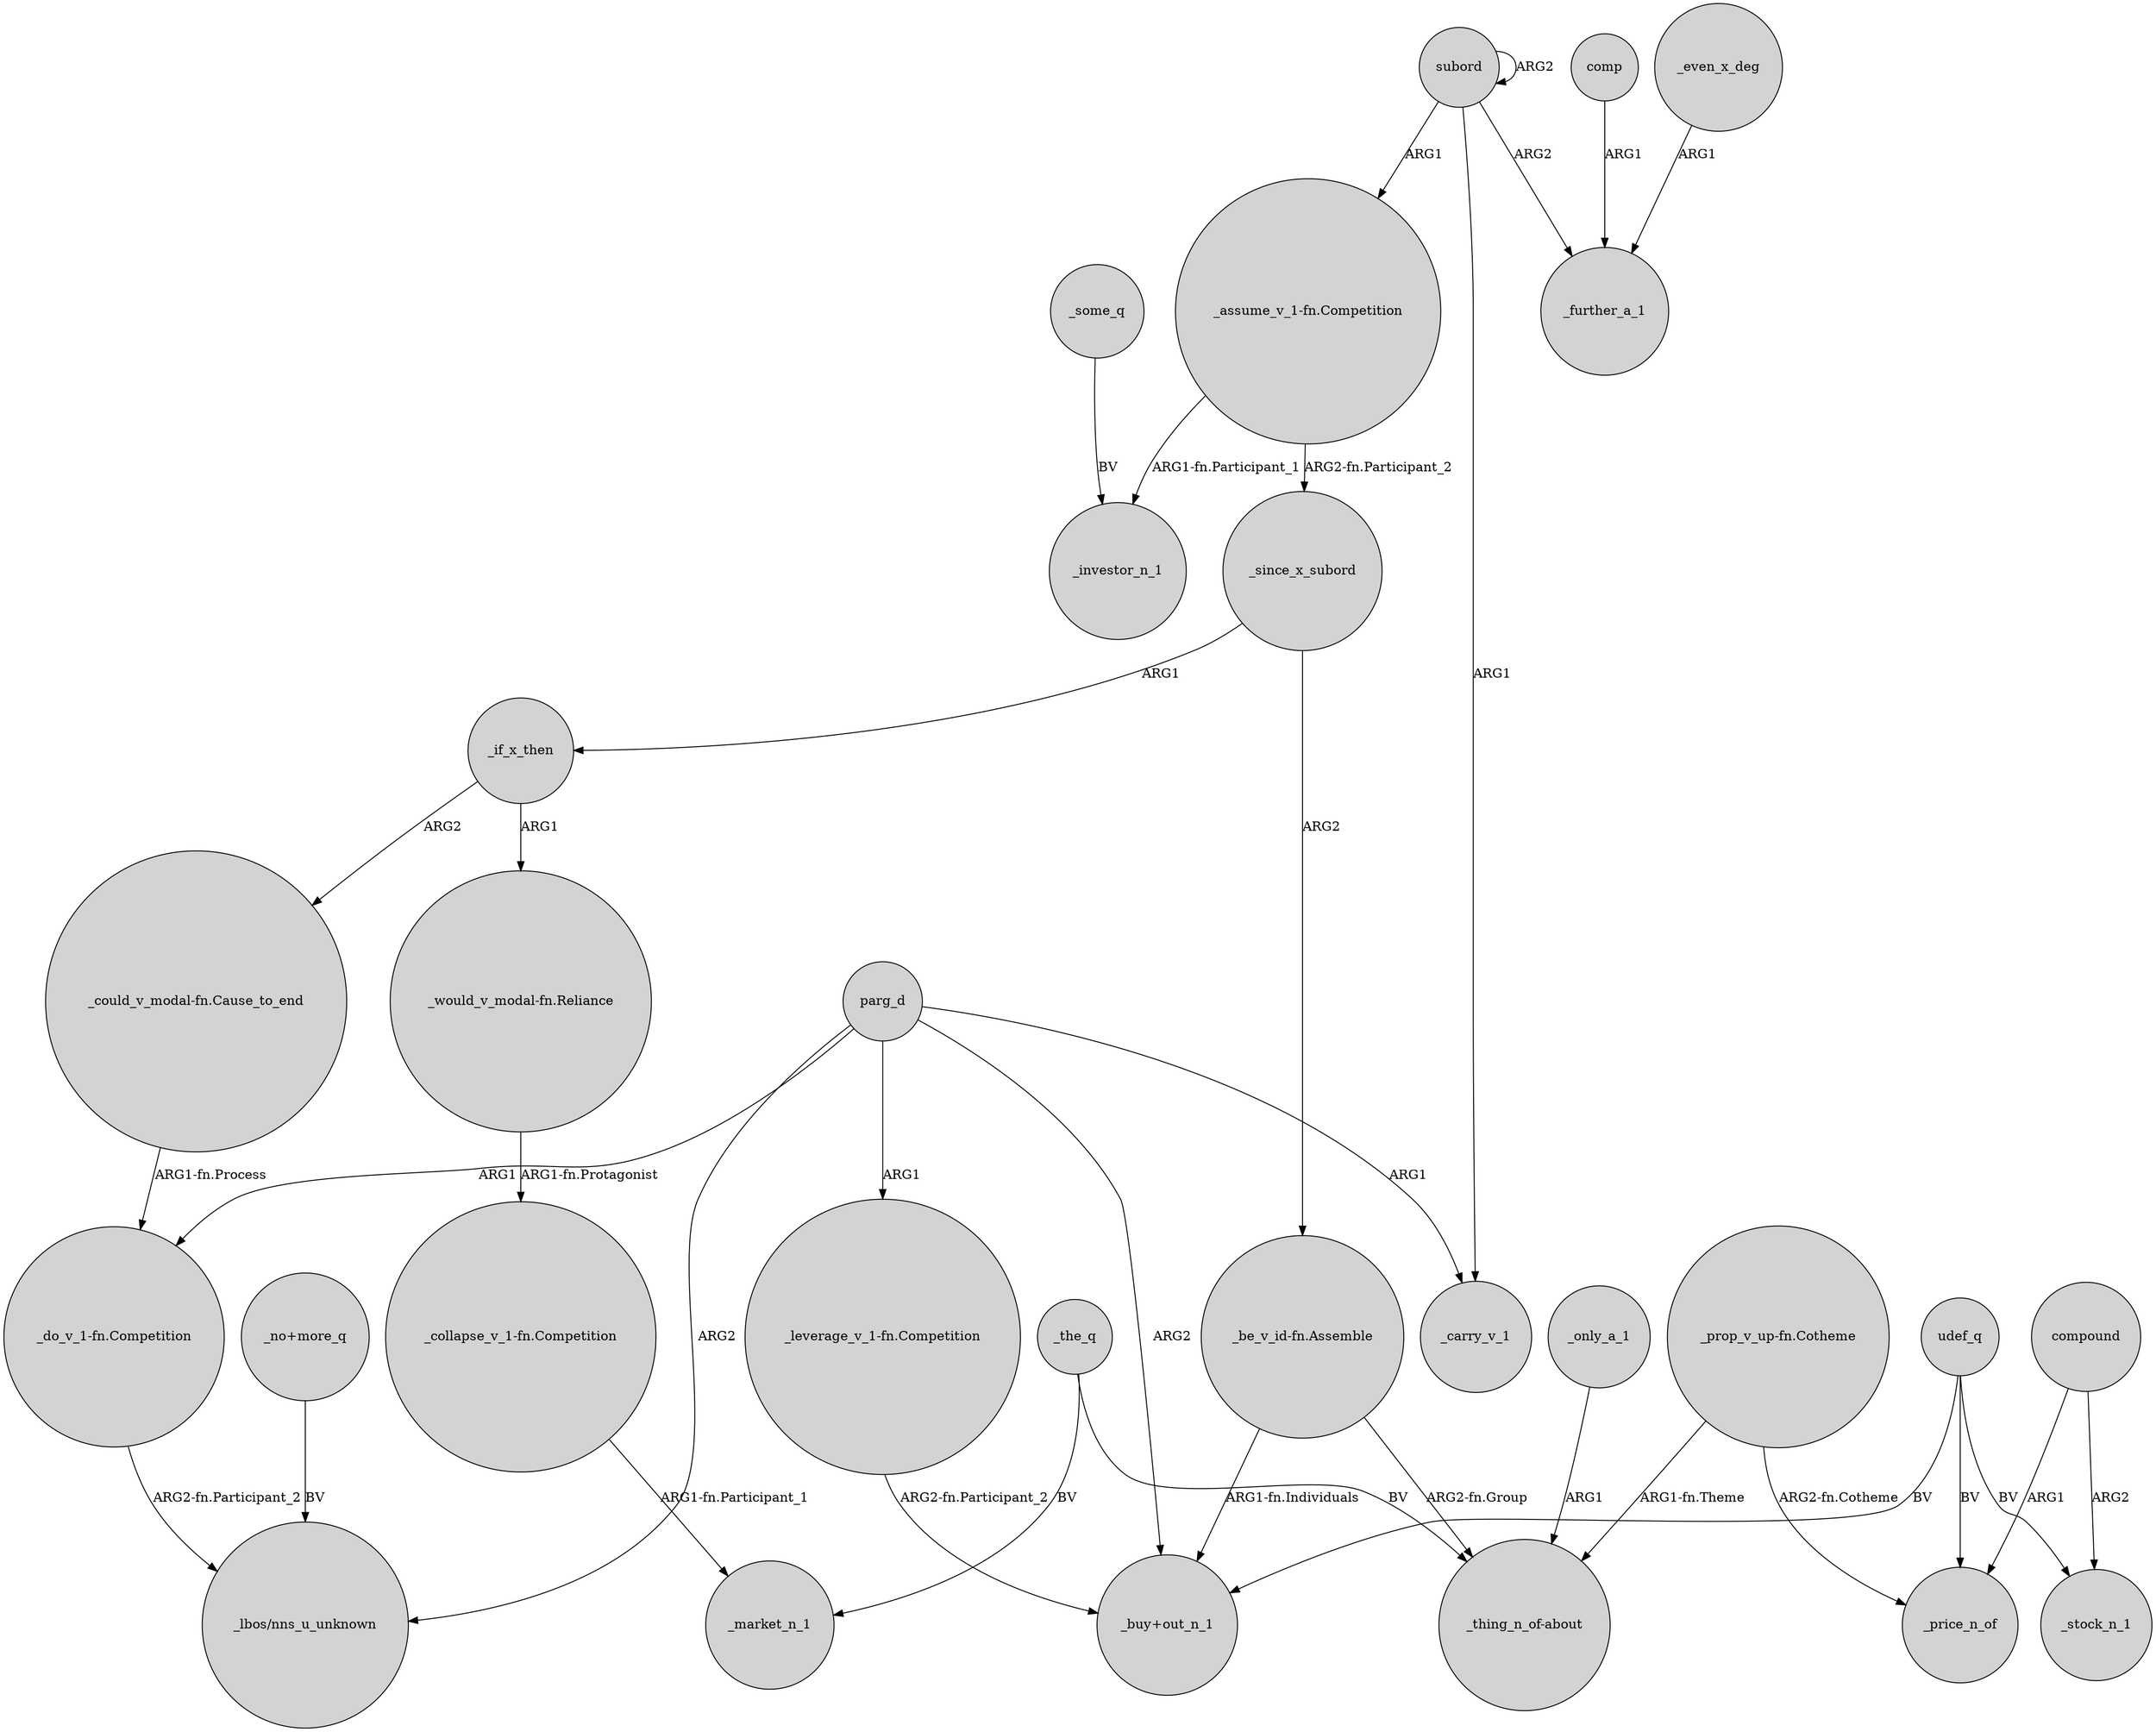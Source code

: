 digraph {
	node [shape=circle style=filled]
	_the_q -> "_thing_n_of-about" [label=BV]
	"_assume_v_1-fn.Competition" -> _since_x_subord [label="ARG2-fn.Participant_2"]
	"_be_v_id-fn.Assemble" -> "_thing_n_of-about" [label="ARG2-fn.Group"]
	"_prop_v_up-fn.Cotheme" -> "_thing_n_of-about" [label="ARG1-fn.Theme"]
	_since_x_subord -> "_be_v_id-fn.Assemble" [label=ARG2]
	subord -> subord [label=ARG2]
	parg_d -> "_lbos/nns_u_unknown" [label=ARG2]
	_if_x_then -> "_could_v_modal-fn.Cause_to_end" [label=ARG2]
	udef_q -> _price_n_of [label=BV]
	_only_a_1 -> "_thing_n_of-about" [label=ARG1]
	_even_x_deg -> _further_a_1 [label=ARG1]
	"_do_v_1-fn.Competition" -> "_lbos/nns_u_unknown" [label="ARG2-fn.Participant_2"]
	parg_d -> "_leverage_v_1-fn.Competition" [label=ARG1]
	subord -> _carry_v_1 [label=ARG1]
	"_assume_v_1-fn.Competition" -> _investor_n_1 [label="ARG1-fn.Participant_1"]
	udef_q -> "_buy+out_n_1" [label=BV]
	parg_d -> "_buy+out_n_1" [label=ARG2]
	"_could_v_modal-fn.Cause_to_end" -> "_do_v_1-fn.Competition" [label="ARG1-fn.Process"]
	_the_q -> _market_n_1 [label=BV]
	subord -> _further_a_1 [label=ARG2]
	udef_q -> _stock_n_1 [label=BV]
	"_be_v_id-fn.Assemble" -> "_buy+out_n_1" [label="ARG1-fn.Individuals"]
	compound -> _stock_n_1 [label=ARG2]
	"_no+more_q" -> "_lbos/nns_u_unknown" [label=BV]
	parg_d -> _carry_v_1 [label=ARG1]
	_if_x_then -> "_would_v_modal-fn.Reliance" [label=ARG1]
	"_collapse_v_1-fn.Competition" -> _market_n_1 [label="ARG1-fn.Participant_1"]
	subord -> "_assume_v_1-fn.Competition" [label=ARG1]
	"_leverage_v_1-fn.Competition" -> "_buy+out_n_1" [label="ARG2-fn.Participant_2"]
	comp -> _further_a_1 [label=ARG1]
	_since_x_subord -> _if_x_then [label=ARG1]
	_some_q -> _investor_n_1 [label=BV]
	"_prop_v_up-fn.Cotheme" -> _price_n_of [label="ARG2-fn.Cotheme"]
	compound -> _price_n_of [label=ARG1]
	parg_d -> "_do_v_1-fn.Competition" [label=ARG1]
	"_would_v_modal-fn.Reliance" -> "_collapse_v_1-fn.Competition" [label="ARG1-fn.Protagonist"]
}
